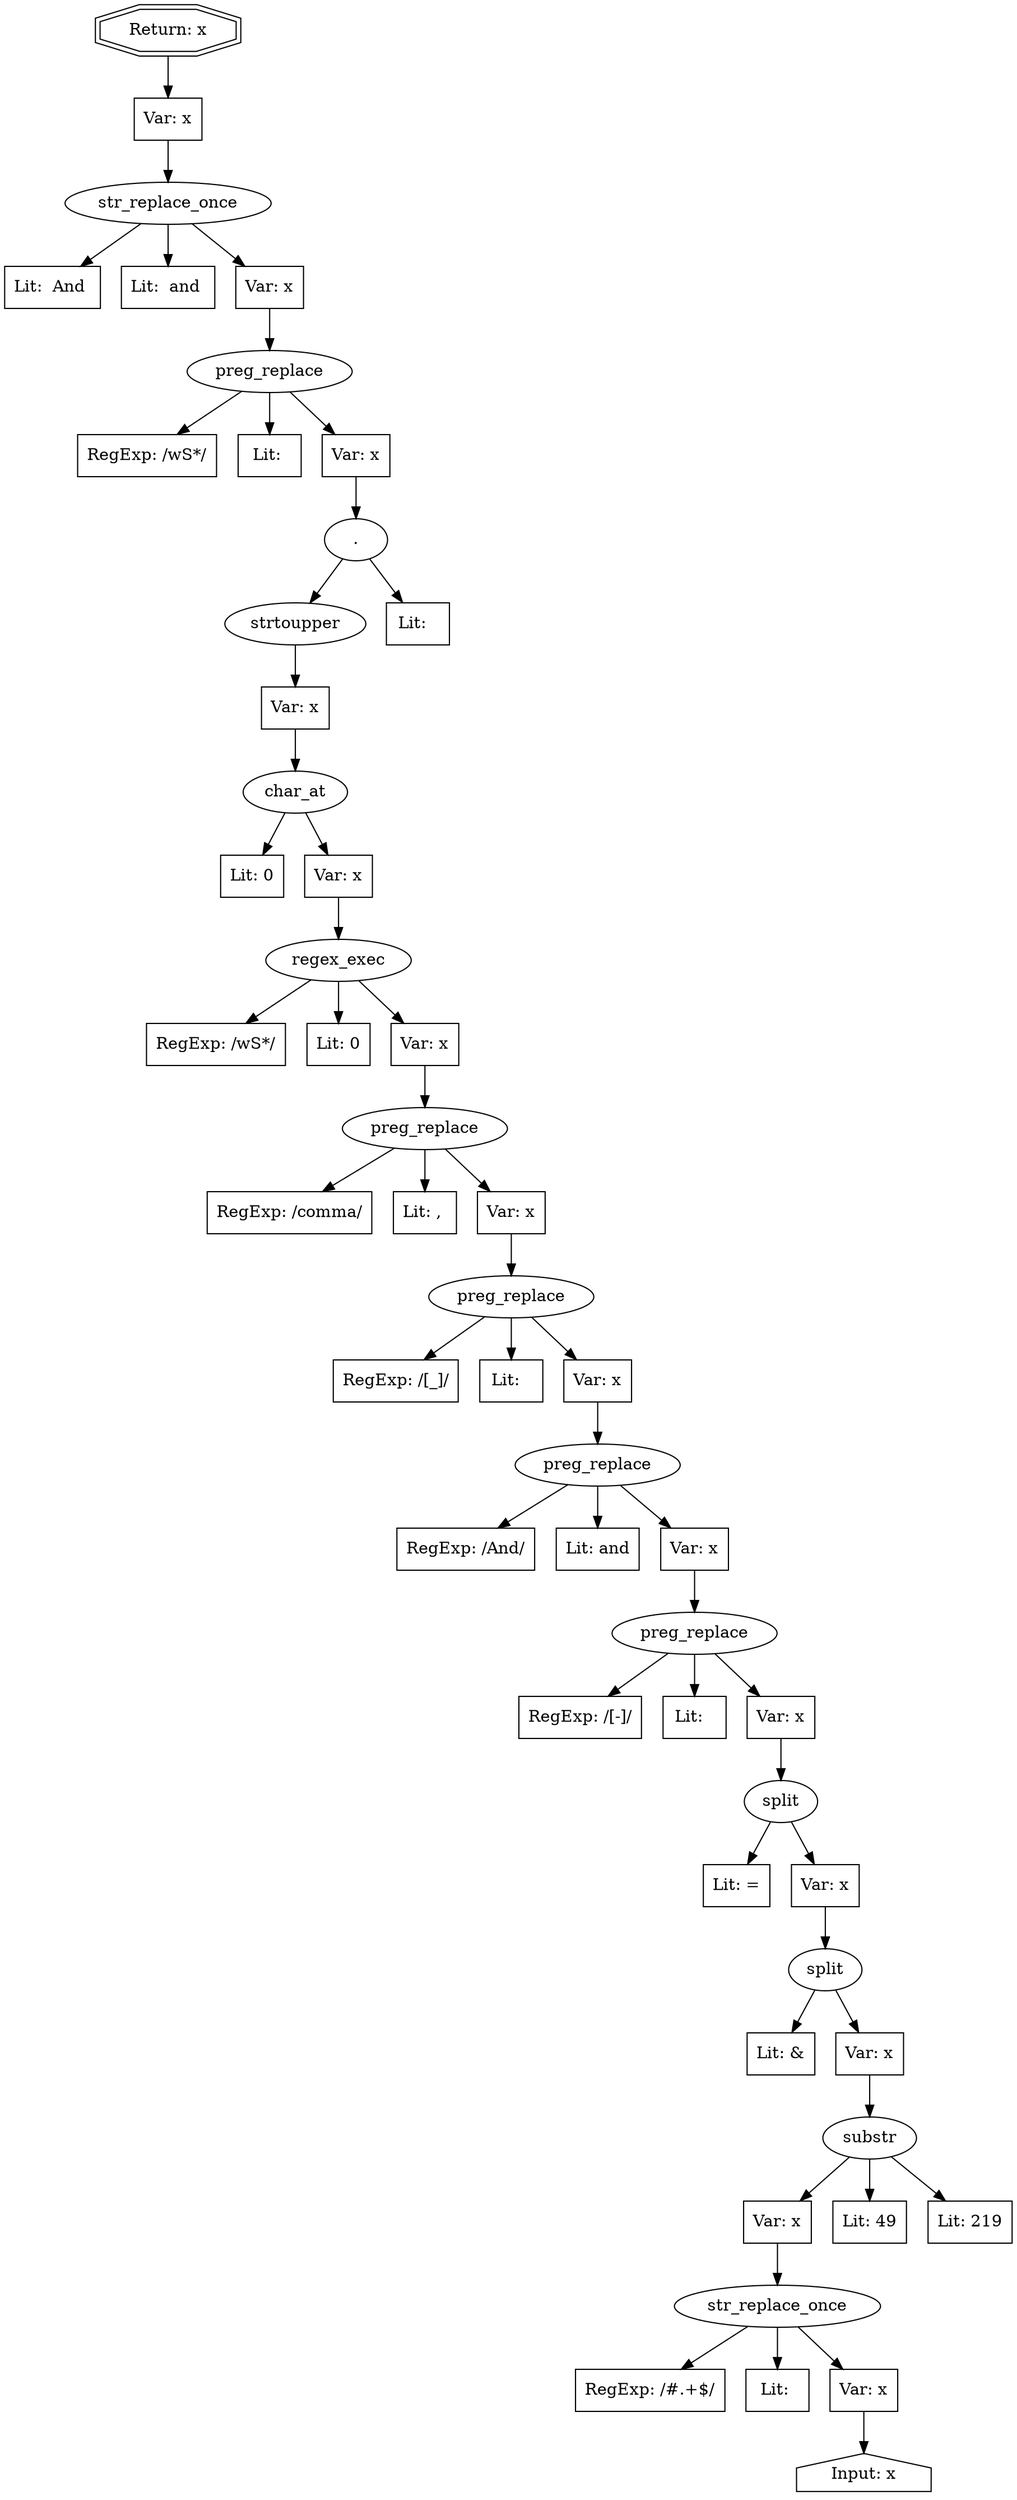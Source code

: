 // Finding: a5eb1d71-30c8-42fb-bf34-4da758b3d5cb
// Finding.url: https://www.example305.com/search/fullsite-search.html?query=aS</iframe></style></script></object></embed></textarea><img src=x onerror=taintfoxLog('3098355806ec444a92c1bdb860f4547f')><!--/*tm&resStart=0&resLength=10&toplevel=products-and-services&sublevel=training-courses&
// Finding.parentloc: https://www.example305.com/search/fullsite-search.html?query=aS</iframe></style></script></object></embed></textarea><img src=x onerror=taintfoxLog('3098355806ec444a92c1bdb860f4547f')><!--/*tm&resStart=0&resLength=10&toplevel=products-and-services&sublevel=training-courses&
// Finding.domain: www.example305.com
// Finding.base_domain: example305.com
// Finding.source: location.href
// Finding.sink: innerHTML
// Sanitizer.score: 210
// Sanitizer.name: toTitleCase
// Sanitizer.location: https://www.example305.com/search/js/fullsite-search-lite.js?v7n - toTitleCase:3841:16
// Finding.begin: 749
// Finding.end: 750
// Finding.original_uuid: b62cdb8a-8216-4311-9065-7decd58f9e55
// Finding.TwentyFiveMillionFlowsId: 21615389
// Finding.script: https://www.example305.com/search/js/fullsite-search-lite.js?v7n
// Finding.line: 2478
// Exploit.uuid: 30983558-06ec-444a-92c1-bdb860f4547f
// Exploit.success: false
// Exploit.status: validated
// Exploit.method: C
// Exploit.type: html
// Exploit.token: text
// Exploit.content: S
// Exploit.quote_type: None
// Exploit.tag: None
// Exploit.break_out: S</iframe></style></script></object></embed></textarea><img src=x onerror=
// Exploit.break_in: ><!--/*
// Exploit.payload: S</iframe></style></script></object></embed></textarea><img src=x onerror=taintfoxLog(1)><!--/*
// Exploit.begin_taint_url: 56
// Exploit.end_taint_url: 57
// Exploit.replace_begin_url: 56
// Exploit.replace_end_url: 57
// Exploit.replace_begin_param: 475
// Exploit.replace_end_param: 476
// Issues.LargestEncodeAttrStringChain: 0
// Issues.LargestTextFragmentEncodeChainLength: 0
// Issues.HasApproximation: true
// Issues.HasMissingImplementation: false
// Issues.HasInfiniteRegexWithFunctionReplacer: true
// Issues.MergedSplitAndJoins: false
// Issues.HasUrlInRhsOfReplace: false
// Issues.HasUrlInLhsOfReplace: false
// Issues.HasCookieValueInLhsOfreplace: false
// Issues.HasCookieValueInRhsOfreplace: false
// Issues.HasCookieValueInMatchPattern: false
// Issues.HasCookieValueInExecPattern: false
// Issues.RemovedLRConcats: true
// Issues.RemovedReplaceArtifacts: false
// Issues.HasUrlInMatchPattern: false
// Issues.HasUrlInExecPattern: false
// Issues.RemovedNOPreplaces: false
// Issues.Known_sanitizer: false
// DepGraph.hash: 622751070
// DepGraph.sanitizer_hash: -1822743065
// Removed LR concats 
// Removed LR concats 
// Removed LR concats 
// Non Finite Regex with function on rhs:  replace(\w\S*/g: 1, s: 0, u: 0, m: 0, i: 0 [escapes(js_url: 1, onabort=: 1, onactivate=: 1, onafterprint=: 1, onafterupdate=: 1, onbeforeactivate=: 1, onbeforecopy=: 1, onbeforecut=: 1, onbeforedeactivate=: 1, onbeforeeditfocus=: 1, onbeforepaste=: 1, onbeforeprint=: 1, onbeforeunload=: 1, onbeforeupdate=: 1, onbegin=: 1, onblur=: 1, onbounce=: 1, oncellchange=: 1, onchange=: 1, onclick=: 1, oncontextmenu=: 1, oncontrolselect=: 1, oncopy=: 1, oncut=: 1, ondataavailable=: 1, ondatasetchanged=: 1, ondatasetcomplete=: 1, ondblclick=: 1, ondeactivate=: 1, ondrag=: 1, ondragend=: 1, ondragleave=: 1, ondragenter=: 1, ondragover=: 1, ondragdrop=: 1, ondragstart=: 1, ondrop=: 1, onend=: 1, onerror=: 1, onerrorupdate=: 1, onfilterchange=: 1, onfinish=: 1, onFinish=: 1, onFocus=: 1, onFocusIn=: 1, onFocusOut=: 1, onHashChange=: 1, onHelp=: 1, onInput=: 1, onKeyDown=: 1, onKeyPress=: 1, onKeyUp=: 1, onLayoutComplete=: 1, onLoad=: 1, onLoseCapture=: 1, onMediaComplete=: 1, onMediaError=: 1, onMessage=: 1, onMouseDown=: 1, onMouseEnter=: 1, onMouseLeave=: 1, onMouseMove=: 1, onMouseOut=: 1, onMouseOver=: 1, onMouseUp=: 1, onMouseWheel=: 1, onMove=: 1, onMoveEnd=: 1, onMoveStart=: 1, onOffline=: 1, onOnline=: 1, onOutOfSync=: 1, onPaste=: 1, onPause=: 1, onPopState=: 1, onProgress=: 1, onPropertyChange=: 1, onReadyStateChange=: 1, onRedo=: 1, onRepeat=: 1, onReset=: 1, onResize=: 1, onResizeEnd=: 1, onResizeStart=: 1, onResume=: 1, onReverse=: 1, onRowsEnter=: 1, onRowExit=: 1, onRowDelete=: 1, onRowInserted=: 1, onScroll=: 1, onSeek=: 1, onSelect=: 1, onSelectionChange=: 1, onSelectStart=: 1, onStart=: 1, onStop=: 1, onStorage=: 1, onSyncRestored=: 1, onSubmit=: 1, onTimeError=: 1, onTrackChange=: 1, onUndo=: 1, onUnload=: 1, onURLFlip=: 1), function_rhs: true], 'function(txt) {return txt.charAt(0).toUpperCase() + txt.substr(1).toLowerCase();}') - Left hand side has to be a range 
// Approximated Implementation for:  replace(\w\S*/g: 1, s: 0, u: 0, m: 0, i: 0 [escapes(js_url: 1, onabort=: 1, onactivate=: 1, onafterprint=: 1, onafterupdate=: 1, onbeforeactivate=: 1, onbeforecopy=: 1, onbeforecut=: 1, onbeforedeactivate=: 1, onbeforeeditfocus=: 1, onbeforepaste=: 1, onbeforeprint=: 1, onbeforeunload=: 1, onbeforeupdate=: 1, onbegin=: 1, onblur=: 1, onbounce=: 1, oncellchange=: 1, onchange=: 1, onclick=: 1, oncontextmenu=: 1, oncontrolselect=: 1, oncopy=: 1, oncut=: 1, ondataavailable=: 1, ondatasetchanged=: 1, ondatasetcomplete=: 1, ondblclick=: 1, ondeactivate=: 1, ondrag=: 1, ondragend=: 1, ondragleave=: 1, ondragenter=: 1, ondragover=: 1, ondragdrop=: 1, ondragstart=: 1, ondrop=: 1, onend=: 1, onerror=: 1, onerrorupdate=: 1, onfilterchange=: 1, onfinish=: 1, onFinish=: 1, onFocus=: 1, onFocusIn=: 1, onFocusOut=: 1, onHashChange=: 1, onHelp=: 1, onInput=: 1, onKeyDown=: 1, onKeyPress=: 1, onKeyUp=: 1, onLayoutComplete=: 1, onLoad=: 1, onLoseCapture=: 1, onMediaComplete=: 1, onMediaError=: 1, onMessage=: 1, onMouseDown=: 1, onMouseEnter=: 1, onMouseLeave=: 1, onMouseMove=: 1, onMouseOut=: 1, onMouseOver=: 1, onMouseUp=: 1, onMouseWheel=: 1, onMove=: 1, onMoveEnd=: 1, onMoveStart=: 1, onOffline=: 1, onOnline=: 1, onOutOfSync=: 1, onPaste=: 1, onPause=: 1, onPopState=: 1, onProgress=: 1, onPropertyChange=: 1, onReadyStateChange=: 1, onRedo=: 1, onRepeat=: 1, onReset=: 1, onResize=: 1, onResizeEnd=: 1, onResizeStart=: 1, onResume=: 1, onReverse=: 1, onRowsEnter=: 1, onRowExit=: 1, onRowDelete=: 1, onRowInserted=: 1, onScroll=: 1, onSeek=: 1, onSelect=: 1, onSelectionChange=: 1, onSelectStart=: 1, onStart=: 1, onStop=: 1, onStorage=: 1, onSyncRestored=: 1, onSubmit=: 1, onTimeError=: 1, onTrackChange=: 1, onUndo=: 1, onUnload=: 1, onURLFlip=: 1), function_rhs: true], 'function(txt) {return txt.charAt(0).toUpperCase() + txt.substr(1).toLowerCase();}') - Left hand side has to be a range 
digraph cfg {
n0 [shape=house, label="Input: x"];
n1 [shape=ellipse, label="str_replace_once"];
n2 [shape=box, label="RegExp: /\#.+$/"];
n3 [shape=box, label="Lit: "];
n4 [shape=box, label="Var: x"];
n5 [shape=ellipse, label="substr"];
n6 [shape=box, label="Var: x"];
n7 [shape=box, label="Lit: 49"];
n8 [shape=box, label="Lit: 219"];
n9 [shape=ellipse, label="split"];
n10 [shape=box, label="Lit: &"];
n11 [shape=box, label="Var: x"];
n12 [shape=ellipse, label="split"];
n13 [shape=box, label="Lit: ="];
n14 [shape=box, label="Var: x"];
n15 [shape=ellipse, label="preg_replace"];
n16 [shape=box, label="RegExp: /[-]/"];
n17 [shape=box, label="Lit:  "];
n18 [shape=box, label="Var: x"];
n19 [shape=ellipse, label="preg_replace"];
n20 [shape=box, label="RegExp: /And/"];
n21 [shape=box, label="Lit: and"];
n22 [shape=box, label="Var: x"];
n23 [shape=ellipse, label="preg_replace"];
n24 [shape=box, label="RegExp: /[_]/"];
n25 [shape=box, label="Lit:  "];
n26 [shape=box, label="Var: x"];
n27 [shape=ellipse, label="preg_replace"];
n28 [shape=box, label="RegExp: /comma/"];
n29 [shape=box, label="Lit: , "];
n30 [shape=box, label="Var: x"];
n31 [shape=ellipse, label="regex_exec"];
n32 [shape=box, label="RegExp: /\w\S*/"];
n33 [shape=box, label="Lit: 0"];
n34 [shape=box, label="Var: x"];
n35 [shape=ellipse, label="char_at"];
n36 [shape=box, label="Lit: 0"];
n37 [shape=box, label="Var: x"];
n38 [shape=ellipse, label="strtoupper"];
n39 [shape=box, label="Var: x"];
n40 [shape=ellipse, label="."];
n41 [shape=box, label="Lit:  "];
n42 [shape=ellipse, label="preg_replace"];
n43 [shape=box, label="RegExp: /\w\S*/"];
n44 [shape=box, label="Lit: "];
n45 [shape=box, label="Var: x"];
n46 [shape=ellipse, label="str_replace_once"];
n47 [shape=box, label="Lit:  And "];
n48 [shape=box, label="Lit:  and "];
n49 [shape=box, label="Var: x"];
n50 [shape=box, label="Var: x"];
n51 [shape=doubleoctagon, label="Return: x"];
n4 -> n0;
n1 -> n2;
n1 -> n3;
n1 -> n4;
n6 -> n1;
n5 -> n6;
n5 -> n7;
n5 -> n8;
n11 -> n5;
n9 -> n10;
n9 -> n11;
n14 -> n9;
n12 -> n13;
n12 -> n14;
n18 -> n12;
n15 -> n16;
n15 -> n17;
n15 -> n18;
n22 -> n15;
n19 -> n20;
n19 -> n21;
n19 -> n22;
n26 -> n19;
n23 -> n24;
n23 -> n25;
n23 -> n26;
n30 -> n23;
n27 -> n28;
n27 -> n29;
n27 -> n30;
n34 -> n27;
n31 -> n32;
n31 -> n33;
n31 -> n34;
n37 -> n31;
n35 -> n36;
n35 -> n37;
n39 -> n35;
n38 -> n39;
n40 -> n41;
n40 -> n38;
n45 -> n40;
n42 -> n43;
n42 -> n44;
n42 -> n45;
n49 -> n42;
n46 -> n47;
n46 -> n48;
n46 -> n49;
n50 -> n46;
n51 -> n50;
}